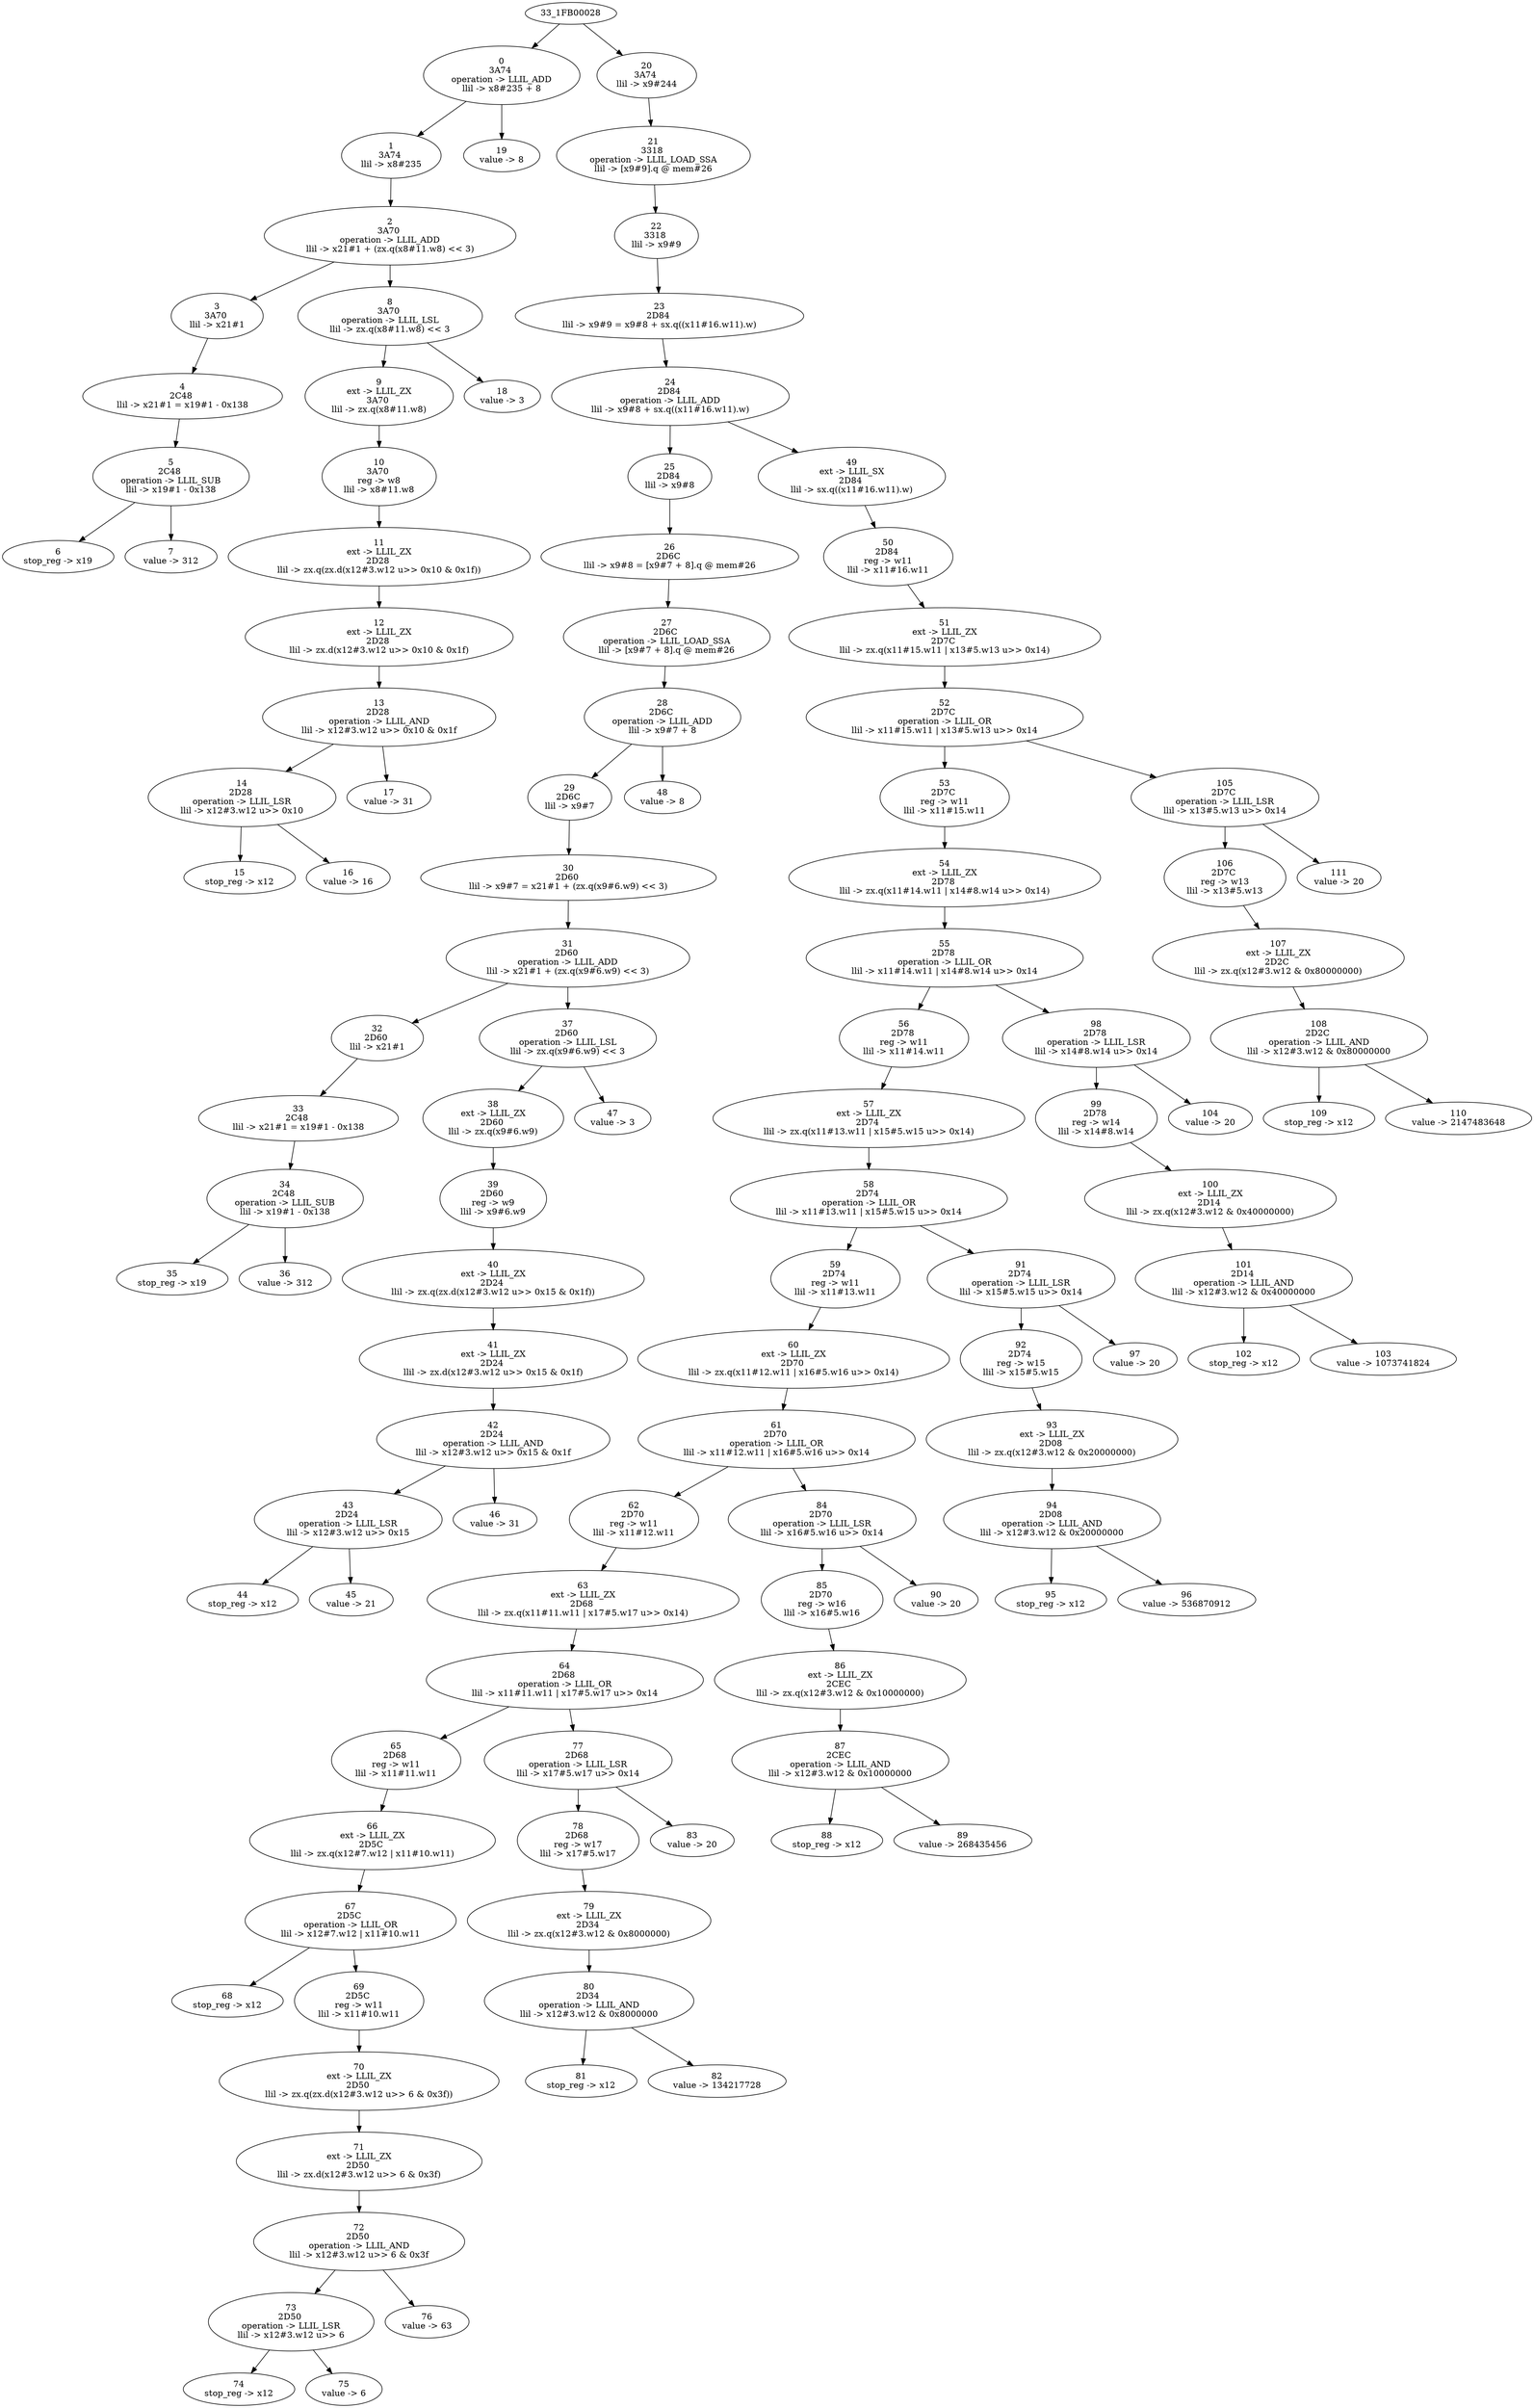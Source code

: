 // The Round Table
digraph "33_1FB00028" {
	"5
2C48 
operation -> LLIL_SUB
llil -> x19#1 - 0x138
" -> "6
stop_reg -> x19
"
	"5
2C48 
operation -> LLIL_SUB
llil -> x19#1 - 0x138
" -> "7
value -> 312
"
	"4
2C48 
llil -> x21#1 = x19#1 - 0x138
" -> "5
2C48 
operation -> LLIL_SUB
llil -> x19#1 - 0x138
"
	"3
3A70 
llil -> x21#1
" -> "4
2C48 
llil -> x21#1 = x19#1 - 0x138
"
	"2
3A70 
operation -> LLIL_ADD
llil -> x21#1 + (zx.q(x8#11.w8) << 3)
" -> "3
3A70 
llil -> x21#1
"
	"14
2D28 
operation -> LLIL_LSR
llil -> x12#3.w12 u>> 0x10
" -> "15
stop_reg -> x12
"
	"14
2D28 
operation -> LLIL_LSR
llil -> x12#3.w12 u>> 0x10
" -> "16
value -> 16
"
	"13
2D28 
operation -> LLIL_AND
llil -> x12#3.w12 u>> 0x10 & 0x1f
" -> "14
2D28 
operation -> LLIL_LSR
llil -> x12#3.w12 u>> 0x10
"
	"13
2D28 
operation -> LLIL_AND
llil -> x12#3.w12 u>> 0x10 & 0x1f
" -> "17
value -> 31
"
	"12
ext -> LLIL_ZX
2D28 
llil -> zx.d(x12#3.w12 u>> 0x10 & 0x1f)
" -> "13
2D28 
operation -> LLIL_AND
llil -> x12#3.w12 u>> 0x10 & 0x1f
"
	"11
ext -> LLIL_ZX
2D28 
llil -> zx.q(zx.d(x12#3.w12 u>> 0x10 & 0x1f))
" -> "12
ext -> LLIL_ZX
2D28 
llil -> zx.d(x12#3.w12 u>> 0x10 & 0x1f)
"
	"10
3A70 
reg -> w8
llil -> x8#11.w8
" -> "11
ext -> LLIL_ZX
2D28 
llil -> zx.q(zx.d(x12#3.w12 u>> 0x10 & 0x1f))
"
	"9
ext -> LLIL_ZX
3A70 
llil -> zx.q(x8#11.w8)
" -> "10
3A70 
reg -> w8
llil -> x8#11.w8
"
	"8
3A70 
operation -> LLIL_LSL
llil -> zx.q(x8#11.w8) << 3
" -> "9
ext -> LLIL_ZX
3A70 
llil -> zx.q(x8#11.w8)
"
	"8
3A70 
operation -> LLIL_LSL
llil -> zx.q(x8#11.w8) << 3
" -> "18
value -> 3
"
	"2
3A70 
operation -> LLIL_ADD
llil -> x21#1 + (zx.q(x8#11.w8) << 3)
" -> "8
3A70 
operation -> LLIL_LSL
llil -> zx.q(x8#11.w8) << 3
"
	"1
3A74 
llil -> x8#235
" -> "2
3A70 
operation -> LLIL_ADD
llil -> x21#1 + (zx.q(x8#11.w8) << 3)
"
	"0
3A74 
operation -> LLIL_ADD
llil -> x8#235 + 8
" -> "1
3A74 
llil -> x8#235
"
	"0
3A74 
operation -> LLIL_ADD
llil -> x8#235 + 8
" -> "19
value -> 8
"
	"33_1FB00028" -> "0
3A74 
operation -> LLIL_ADD
llil -> x8#235 + 8
"
	"34
2C48 
operation -> LLIL_SUB
llil -> x19#1 - 0x138
" -> "35
stop_reg -> x19
"
	"34
2C48 
operation -> LLIL_SUB
llil -> x19#1 - 0x138
" -> "36
value -> 312
"
	"33
2C48 
llil -> x21#1 = x19#1 - 0x138
" -> "34
2C48 
operation -> LLIL_SUB
llil -> x19#1 - 0x138
"
	"32
2D60 
llil -> x21#1
" -> "33
2C48 
llil -> x21#1 = x19#1 - 0x138
"
	"31
2D60 
operation -> LLIL_ADD
llil -> x21#1 + (zx.q(x9#6.w9) << 3)
" -> "32
2D60 
llil -> x21#1
"
	"43
2D24 
operation -> LLIL_LSR
llil -> x12#3.w12 u>> 0x15
" -> "44
stop_reg -> x12
"
	"43
2D24 
operation -> LLIL_LSR
llil -> x12#3.w12 u>> 0x15
" -> "45
value -> 21
"
	"42
2D24 
operation -> LLIL_AND
llil -> x12#3.w12 u>> 0x15 & 0x1f
" -> "43
2D24 
operation -> LLIL_LSR
llil -> x12#3.w12 u>> 0x15
"
	"42
2D24 
operation -> LLIL_AND
llil -> x12#3.w12 u>> 0x15 & 0x1f
" -> "46
value -> 31
"
	"41
ext -> LLIL_ZX
2D24 
llil -> zx.d(x12#3.w12 u>> 0x15 & 0x1f)
" -> "42
2D24 
operation -> LLIL_AND
llil -> x12#3.w12 u>> 0x15 & 0x1f
"
	"40
ext -> LLIL_ZX
2D24 
llil -> zx.q(zx.d(x12#3.w12 u>> 0x15 & 0x1f))
" -> "41
ext -> LLIL_ZX
2D24 
llil -> zx.d(x12#3.w12 u>> 0x15 & 0x1f)
"
	"39
2D60 
reg -> w9
llil -> x9#6.w9
" -> "40
ext -> LLIL_ZX
2D24 
llil -> zx.q(zx.d(x12#3.w12 u>> 0x15 & 0x1f))
"
	"38
ext -> LLIL_ZX
2D60 
llil -> zx.q(x9#6.w9)
" -> "39
2D60 
reg -> w9
llil -> x9#6.w9
"
	"37
2D60 
operation -> LLIL_LSL
llil -> zx.q(x9#6.w9) << 3
" -> "38
ext -> LLIL_ZX
2D60 
llil -> zx.q(x9#6.w9)
"
	"37
2D60 
operation -> LLIL_LSL
llil -> zx.q(x9#6.w9) << 3
" -> "47
value -> 3
"
	"31
2D60 
operation -> LLIL_ADD
llil -> x21#1 + (zx.q(x9#6.w9) << 3)
" -> "37
2D60 
operation -> LLIL_LSL
llil -> zx.q(x9#6.w9) << 3
"
	"30
2D60 
llil -> x9#7 = x21#1 + (zx.q(x9#6.w9) << 3)
" -> "31
2D60 
operation -> LLIL_ADD
llil -> x21#1 + (zx.q(x9#6.w9) << 3)
"
	"29
2D6C 
llil -> x9#7
" -> "30
2D60 
llil -> x9#7 = x21#1 + (zx.q(x9#6.w9) << 3)
"
	"28
2D6C 
operation -> LLIL_ADD
llil -> x9#7 + 8
" -> "29
2D6C 
llil -> x9#7
"
	"28
2D6C 
operation -> LLIL_ADD
llil -> x9#7 + 8
" -> "48
value -> 8
"
	"27
2D6C 
operation -> LLIL_LOAD_SSA
llil -> [x9#7 + 8].q @ mem#26
" -> "28
2D6C 
operation -> LLIL_ADD
llil -> x9#7 + 8
"
	"26
2D6C 
llil -> x9#8 = [x9#7 + 8].q @ mem#26
" -> "27
2D6C 
operation -> LLIL_LOAD_SSA
llil -> [x9#7 + 8].q @ mem#26
"
	"25
2D84 
llil -> x9#8
" -> "26
2D6C 
llil -> x9#8 = [x9#7 + 8].q @ mem#26
"
	"24
2D84 
operation -> LLIL_ADD
llil -> x9#8 + sx.q((x11#16.w11).w)
" -> "25
2D84 
llil -> x9#8
"
	"67
2D5C 
operation -> LLIL_OR
llil -> x12#7.w12 | x11#10.w11
" -> "68
stop_reg -> x12
"
	"73
2D50 
operation -> LLIL_LSR
llil -> x12#3.w12 u>> 6
" -> "74
stop_reg -> x12
"
	"73
2D50 
operation -> LLIL_LSR
llil -> x12#3.w12 u>> 6
" -> "75
value -> 6
"
	"72
2D50 
operation -> LLIL_AND
llil -> x12#3.w12 u>> 6 & 0x3f
" -> "73
2D50 
operation -> LLIL_LSR
llil -> x12#3.w12 u>> 6
"
	"72
2D50 
operation -> LLIL_AND
llil -> x12#3.w12 u>> 6 & 0x3f
" -> "76
value -> 63
"
	"71
ext -> LLIL_ZX
2D50 
llil -> zx.d(x12#3.w12 u>> 6 & 0x3f)
" -> "72
2D50 
operation -> LLIL_AND
llil -> x12#3.w12 u>> 6 & 0x3f
"
	"70
ext -> LLIL_ZX
2D50 
llil -> zx.q(zx.d(x12#3.w12 u>> 6 & 0x3f))
" -> "71
ext -> LLIL_ZX
2D50 
llil -> zx.d(x12#3.w12 u>> 6 & 0x3f)
"
	"69
2D5C 
reg -> w11
llil -> x11#10.w11
" -> "70
ext -> LLIL_ZX
2D50 
llil -> zx.q(zx.d(x12#3.w12 u>> 6 & 0x3f))
"
	"67
2D5C 
operation -> LLIL_OR
llil -> x12#7.w12 | x11#10.w11
" -> "69
2D5C 
reg -> w11
llil -> x11#10.w11
"
	"66
ext -> LLIL_ZX
2D5C 
llil -> zx.q(x12#7.w12 | x11#10.w11)
" -> "67
2D5C 
operation -> LLIL_OR
llil -> x12#7.w12 | x11#10.w11
"
	"65
2D68 
reg -> w11
llil -> x11#11.w11
" -> "66
ext -> LLIL_ZX
2D5C 
llil -> zx.q(x12#7.w12 | x11#10.w11)
"
	"64
2D68 
operation -> LLIL_OR
llil -> x11#11.w11 | x17#5.w17 u>> 0x14
" -> "65
2D68 
reg -> w11
llil -> x11#11.w11
"
	"80
2D34 
operation -> LLIL_AND
llil -> x12#3.w12 & 0x8000000
" -> "81
stop_reg -> x12
"
	"80
2D34 
operation -> LLIL_AND
llil -> x12#3.w12 & 0x8000000
" -> "82
value -> 134217728
"
	"79
ext -> LLIL_ZX
2D34 
llil -> zx.q(x12#3.w12 & 0x8000000)
" -> "80
2D34 
operation -> LLIL_AND
llil -> x12#3.w12 & 0x8000000
"
	"78
2D68 
reg -> w17
llil -> x17#5.w17
" -> "79
ext -> LLIL_ZX
2D34 
llil -> zx.q(x12#3.w12 & 0x8000000)
"
	"77
2D68 
operation -> LLIL_LSR
llil -> x17#5.w17 u>> 0x14
" -> "78
2D68 
reg -> w17
llil -> x17#5.w17
"
	"77
2D68 
operation -> LLIL_LSR
llil -> x17#5.w17 u>> 0x14
" -> "83
value -> 20
"
	"64
2D68 
operation -> LLIL_OR
llil -> x11#11.w11 | x17#5.w17 u>> 0x14
" -> "77
2D68 
operation -> LLIL_LSR
llil -> x17#5.w17 u>> 0x14
"
	"63
ext -> LLIL_ZX
2D68 
llil -> zx.q(x11#11.w11 | x17#5.w17 u>> 0x14)
" -> "64
2D68 
operation -> LLIL_OR
llil -> x11#11.w11 | x17#5.w17 u>> 0x14
"
	"62
2D70 
reg -> w11
llil -> x11#12.w11
" -> "63
ext -> LLIL_ZX
2D68 
llil -> zx.q(x11#11.w11 | x17#5.w17 u>> 0x14)
"
	"61
2D70 
operation -> LLIL_OR
llil -> x11#12.w11 | x16#5.w16 u>> 0x14
" -> "62
2D70 
reg -> w11
llil -> x11#12.w11
"
	"87
2CEC 
operation -> LLIL_AND
llil -> x12#3.w12 & 0x10000000
" -> "88
stop_reg -> x12
"
	"87
2CEC 
operation -> LLIL_AND
llil -> x12#3.w12 & 0x10000000
" -> "89
value -> 268435456
"
	"86
ext -> LLIL_ZX
2CEC 
llil -> zx.q(x12#3.w12 & 0x10000000)
" -> "87
2CEC 
operation -> LLIL_AND
llil -> x12#3.w12 & 0x10000000
"
	"85
2D70 
reg -> w16
llil -> x16#5.w16
" -> "86
ext -> LLIL_ZX
2CEC 
llil -> zx.q(x12#3.w12 & 0x10000000)
"
	"84
2D70 
operation -> LLIL_LSR
llil -> x16#5.w16 u>> 0x14
" -> "85
2D70 
reg -> w16
llil -> x16#5.w16
"
	"84
2D70 
operation -> LLIL_LSR
llil -> x16#5.w16 u>> 0x14
" -> "90
value -> 20
"
	"61
2D70 
operation -> LLIL_OR
llil -> x11#12.w11 | x16#5.w16 u>> 0x14
" -> "84
2D70 
operation -> LLIL_LSR
llil -> x16#5.w16 u>> 0x14
"
	"60
ext -> LLIL_ZX
2D70 
llil -> zx.q(x11#12.w11 | x16#5.w16 u>> 0x14)
" -> "61
2D70 
operation -> LLIL_OR
llil -> x11#12.w11 | x16#5.w16 u>> 0x14
"
	"59
2D74 
reg -> w11
llil -> x11#13.w11
" -> "60
ext -> LLIL_ZX
2D70 
llil -> zx.q(x11#12.w11 | x16#5.w16 u>> 0x14)
"
	"58
2D74 
operation -> LLIL_OR
llil -> x11#13.w11 | x15#5.w15 u>> 0x14
" -> "59
2D74 
reg -> w11
llil -> x11#13.w11
"
	"94
2D08 
operation -> LLIL_AND
llil -> x12#3.w12 & 0x20000000
" -> "95
stop_reg -> x12
"
	"94
2D08 
operation -> LLIL_AND
llil -> x12#3.w12 & 0x20000000
" -> "96
value -> 536870912
"
	"93
ext -> LLIL_ZX
2D08 
llil -> zx.q(x12#3.w12 & 0x20000000)
" -> "94
2D08 
operation -> LLIL_AND
llil -> x12#3.w12 & 0x20000000
"
	"92
2D74 
reg -> w15
llil -> x15#5.w15
" -> "93
ext -> LLIL_ZX
2D08 
llil -> zx.q(x12#3.w12 & 0x20000000)
"
	"91
2D74 
operation -> LLIL_LSR
llil -> x15#5.w15 u>> 0x14
" -> "92
2D74 
reg -> w15
llil -> x15#5.w15
"
	"91
2D74 
operation -> LLIL_LSR
llil -> x15#5.w15 u>> 0x14
" -> "97
value -> 20
"
	"58
2D74 
operation -> LLIL_OR
llil -> x11#13.w11 | x15#5.w15 u>> 0x14
" -> "91
2D74 
operation -> LLIL_LSR
llil -> x15#5.w15 u>> 0x14
"
	"57
ext -> LLIL_ZX
2D74 
llil -> zx.q(x11#13.w11 | x15#5.w15 u>> 0x14)
" -> "58
2D74 
operation -> LLIL_OR
llil -> x11#13.w11 | x15#5.w15 u>> 0x14
"
	"56
2D78 
reg -> w11
llil -> x11#14.w11
" -> "57
ext -> LLIL_ZX
2D74 
llil -> zx.q(x11#13.w11 | x15#5.w15 u>> 0x14)
"
	"55
2D78 
operation -> LLIL_OR
llil -> x11#14.w11 | x14#8.w14 u>> 0x14
" -> "56
2D78 
reg -> w11
llil -> x11#14.w11
"
	"101
2D14 
operation -> LLIL_AND
llil -> x12#3.w12 & 0x40000000
" -> "102
stop_reg -> x12
"
	"101
2D14 
operation -> LLIL_AND
llil -> x12#3.w12 & 0x40000000
" -> "103
value -> 1073741824
"
	"100
ext -> LLIL_ZX
2D14 
llil -> zx.q(x12#3.w12 & 0x40000000)
" -> "101
2D14 
operation -> LLIL_AND
llil -> x12#3.w12 & 0x40000000
"
	"99
2D78 
reg -> w14
llil -> x14#8.w14
" -> "100
ext -> LLIL_ZX
2D14 
llil -> zx.q(x12#3.w12 & 0x40000000)
"
	"98
2D78 
operation -> LLIL_LSR
llil -> x14#8.w14 u>> 0x14
" -> "99
2D78 
reg -> w14
llil -> x14#8.w14
"
	"98
2D78 
operation -> LLIL_LSR
llil -> x14#8.w14 u>> 0x14
" -> "104
value -> 20
"
	"55
2D78 
operation -> LLIL_OR
llil -> x11#14.w11 | x14#8.w14 u>> 0x14
" -> "98
2D78 
operation -> LLIL_LSR
llil -> x14#8.w14 u>> 0x14
"
	"54
ext -> LLIL_ZX
2D78 
llil -> zx.q(x11#14.w11 | x14#8.w14 u>> 0x14)
" -> "55
2D78 
operation -> LLIL_OR
llil -> x11#14.w11 | x14#8.w14 u>> 0x14
"
	"53
2D7C 
reg -> w11
llil -> x11#15.w11
" -> "54
ext -> LLIL_ZX
2D78 
llil -> zx.q(x11#14.w11 | x14#8.w14 u>> 0x14)
"
	"52
2D7C 
operation -> LLIL_OR
llil -> x11#15.w11 | x13#5.w13 u>> 0x14
" -> "53
2D7C 
reg -> w11
llil -> x11#15.w11
"
	"108
2D2C 
operation -> LLIL_AND
llil -> x12#3.w12 & 0x80000000
" -> "109
stop_reg -> x12
"
	"108
2D2C 
operation -> LLIL_AND
llil -> x12#3.w12 & 0x80000000
" -> "110
value -> 2147483648
"
	"107
ext -> LLIL_ZX
2D2C 
llil -> zx.q(x12#3.w12 & 0x80000000)
" -> "108
2D2C 
operation -> LLIL_AND
llil -> x12#3.w12 & 0x80000000
"
	"106
2D7C 
reg -> w13
llil -> x13#5.w13
" -> "107
ext -> LLIL_ZX
2D2C 
llil -> zx.q(x12#3.w12 & 0x80000000)
"
	"105
2D7C 
operation -> LLIL_LSR
llil -> x13#5.w13 u>> 0x14
" -> "106
2D7C 
reg -> w13
llil -> x13#5.w13
"
	"105
2D7C 
operation -> LLIL_LSR
llil -> x13#5.w13 u>> 0x14
" -> "111
value -> 20
"
	"52
2D7C 
operation -> LLIL_OR
llil -> x11#15.w11 | x13#5.w13 u>> 0x14
" -> "105
2D7C 
operation -> LLIL_LSR
llil -> x13#5.w13 u>> 0x14
"
	"51
ext -> LLIL_ZX
2D7C 
llil -> zx.q(x11#15.w11 | x13#5.w13 u>> 0x14)
" -> "52
2D7C 
operation -> LLIL_OR
llil -> x11#15.w11 | x13#5.w13 u>> 0x14
"
	"50
2D84 
reg -> w11
llil -> x11#16.w11
" -> "51
ext -> LLIL_ZX
2D7C 
llil -> zx.q(x11#15.w11 | x13#5.w13 u>> 0x14)
"
	"49
ext -> LLIL_SX
2D84 
llil -> sx.q((x11#16.w11).w)
" -> "50
2D84 
reg -> w11
llil -> x11#16.w11
"
	"24
2D84 
operation -> LLIL_ADD
llil -> x9#8 + sx.q((x11#16.w11).w)
" -> "49
ext -> LLIL_SX
2D84 
llil -> sx.q((x11#16.w11).w)
"
	"23
2D84 
llil -> x9#9 = x9#8 + sx.q((x11#16.w11).w)
" -> "24
2D84 
operation -> LLIL_ADD
llil -> x9#8 + sx.q((x11#16.w11).w)
"
	"22
3318 
llil -> x9#9
" -> "23
2D84 
llil -> x9#9 = x9#8 + sx.q((x11#16.w11).w)
"
	"21
3318 
operation -> LLIL_LOAD_SSA
llil -> [x9#9].q @ mem#26
" -> "22
3318 
llil -> x9#9
"
	"20
3A74 
llil -> x9#244
" -> "21
3318 
operation -> LLIL_LOAD_SSA
llil -> [x9#9].q @ mem#26
"
	"33_1FB00028" -> "20
3A74 
llil -> x9#244
"
}
